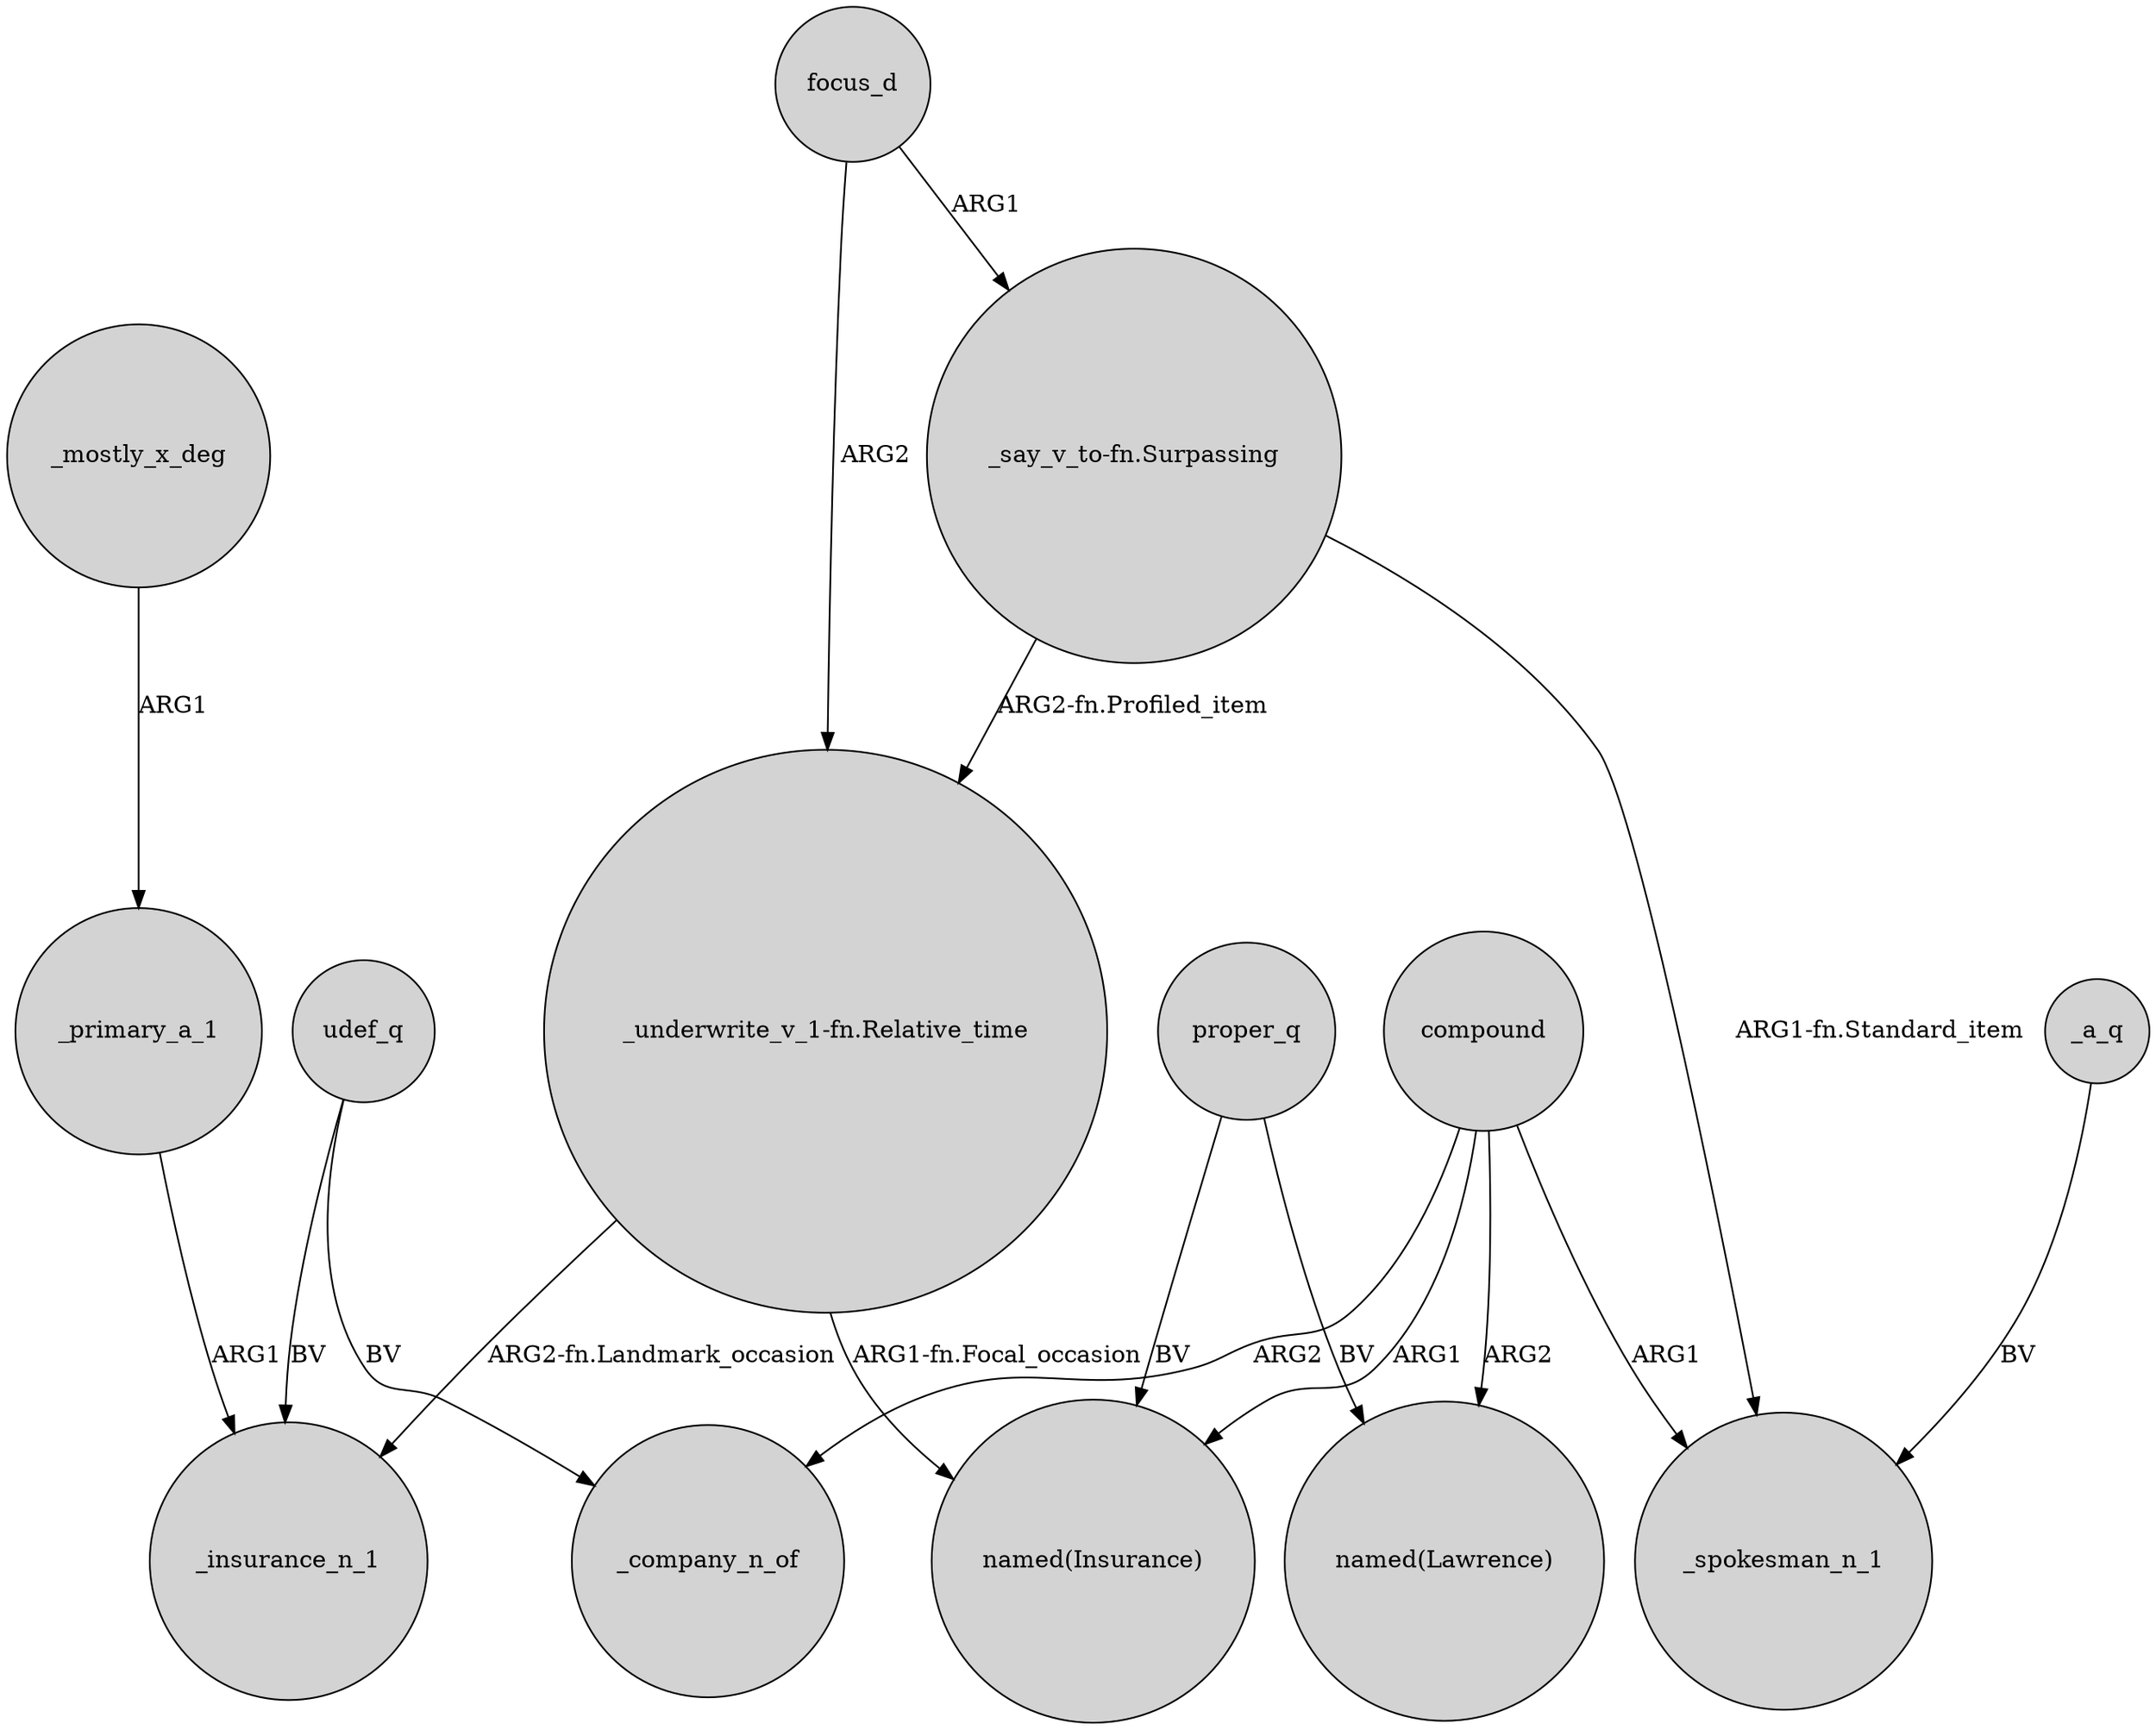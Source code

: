 digraph {
	node [shape=circle style=filled]
	"_say_v_to-fn.Surpassing" -> "_underwrite_v_1-fn.Relative_time" [label="ARG2-fn.Profiled_item"]
	focus_d -> "_say_v_to-fn.Surpassing" [label=ARG1]
	_mostly_x_deg -> _primary_a_1 [label=ARG1]
	udef_q -> _insurance_n_1 [label=BV]
	compound -> _spokesman_n_1 [label=ARG1]
	compound -> "named(Insurance)" [label=ARG1]
	udef_q -> _company_n_of [label=BV]
	proper_q -> "named(Lawrence)" [label=BV]
	"_underwrite_v_1-fn.Relative_time" -> "named(Insurance)" [label="ARG1-fn.Focal_occasion"]
	compound -> _company_n_of [label=ARG2]
	"_underwrite_v_1-fn.Relative_time" -> _insurance_n_1 [label="ARG2-fn.Landmark_occasion"]
	proper_q -> "named(Insurance)" [label=BV]
	focus_d -> "_underwrite_v_1-fn.Relative_time" [label=ARG2]
	compound -> "named(Lawrence)" [label=ARG2]
	_a_q -> _spokesman_n_1 [label=BV]
	"_say_v_to-fn.Surpassing" -> _spokesman_n_1 [label="ARG1-fn.Standard_item"]
	_primary_a_1 -> _insurance_n_1 [label=ARG1]
}
